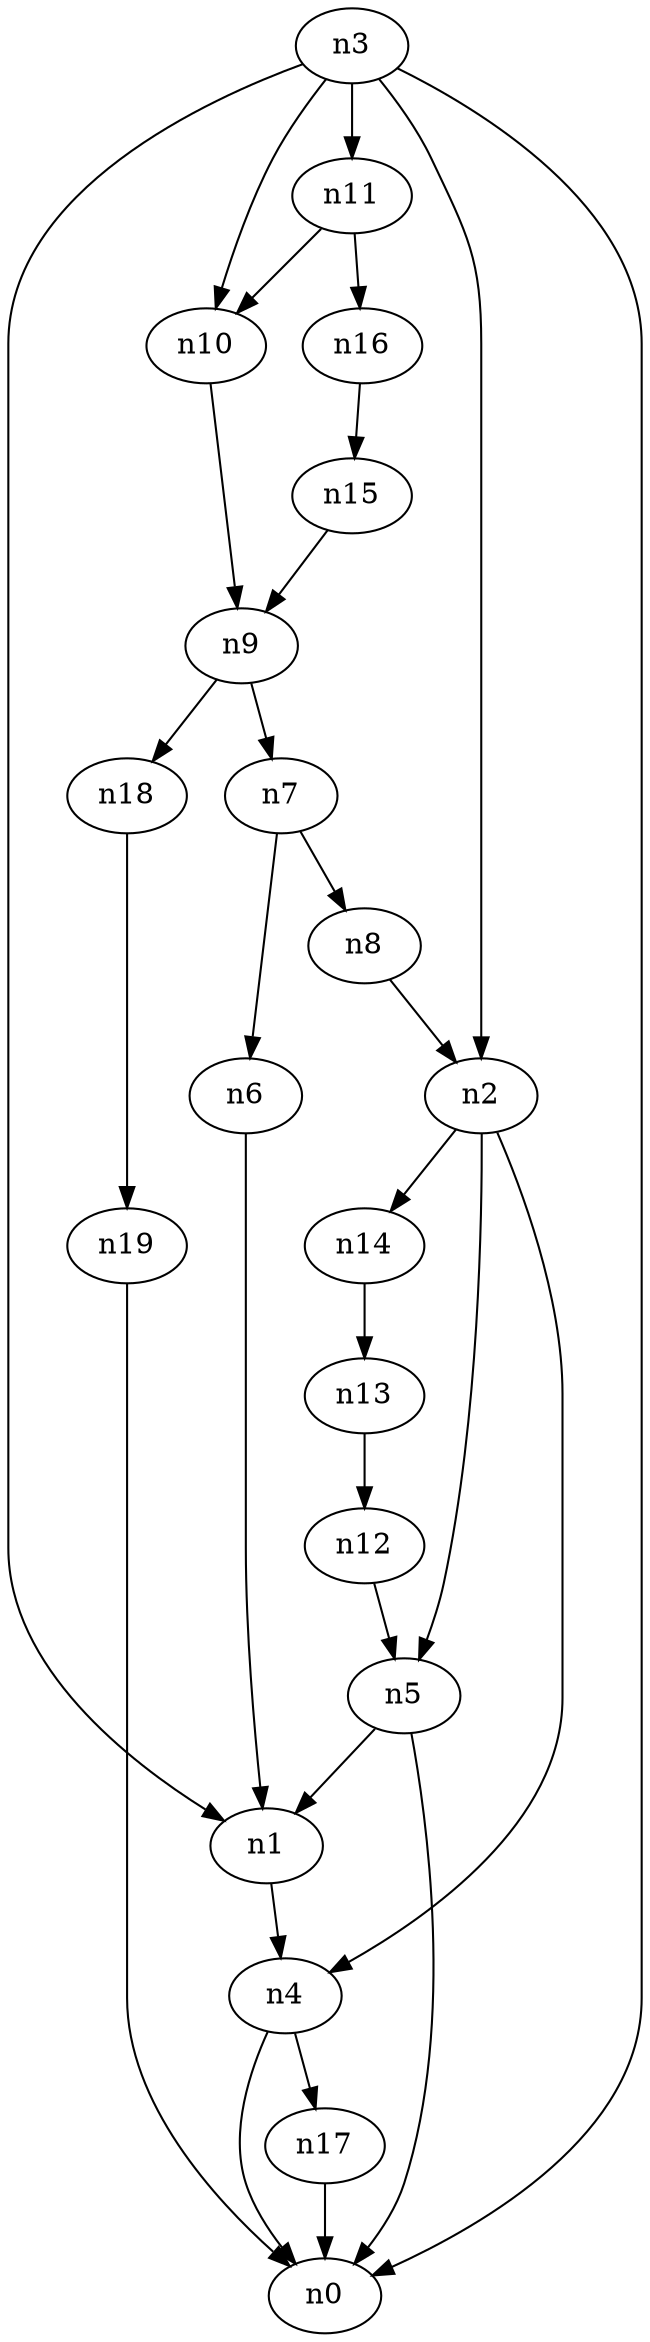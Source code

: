 digraph G {
	n1 -> n4	 [_graphml_id=e4];
	n2 -> n4	 [_graphml_id=e7];
	n2 -> n5	 [_graphml_id=e8];
	n2 -> n14	 [_graphml_id=e21];
	n3 -> n0	 [_graphml_id=e0];
	n3 -> n1	 [_graphml_id=e3];
	n3 -> n2	 [_graphml_id=e6];
	n3 -> n10	 [_graphml_id=e15];
	n3 -> n11	 [_graphml_id=e16];
	n4 -> n0	 [_graphml_id=e1];
	n4 -> n17	 [_graphml_id=e25];
	n5 -> n0	 [_graphml_id=e2];
	n5 -> n1	 [_graphml_id=e5];
	n6 -> n1	 [_graphml_id=e9];
	n7 -> n6	 [_graphml_id=e10];
	n7 -> n8	 [_graphml_id=e11];
	n8 -> n2	 [_graphml_id=e12];
	n9 -> n7	 [_graphml_id=e13];
	n9 -> n18	 [_graphml_id=e27];
	n10 -> n9	 [_graphml_id=e14];
	n11 -> n10	 [_graphml_id=e17];
	n11 -> n16	 [_graphml_id=e24];
	n12 -> n5	 [_graphml_id=e18];
	n13 -> n12	 [_graphml_id=e19];
	n14 -> n13	 [_graphml_id=e20];
	n15 -> n9	 [_graphml_id=e22];
	n16 -> n15	 [_graphml_id=e23];
	n17 -> n0	 [_graphml_id=e26];
	n18 -> n19	 [_graphml_id=e28];
	n19 -> n0	 [_graphml_id=e29];
}
